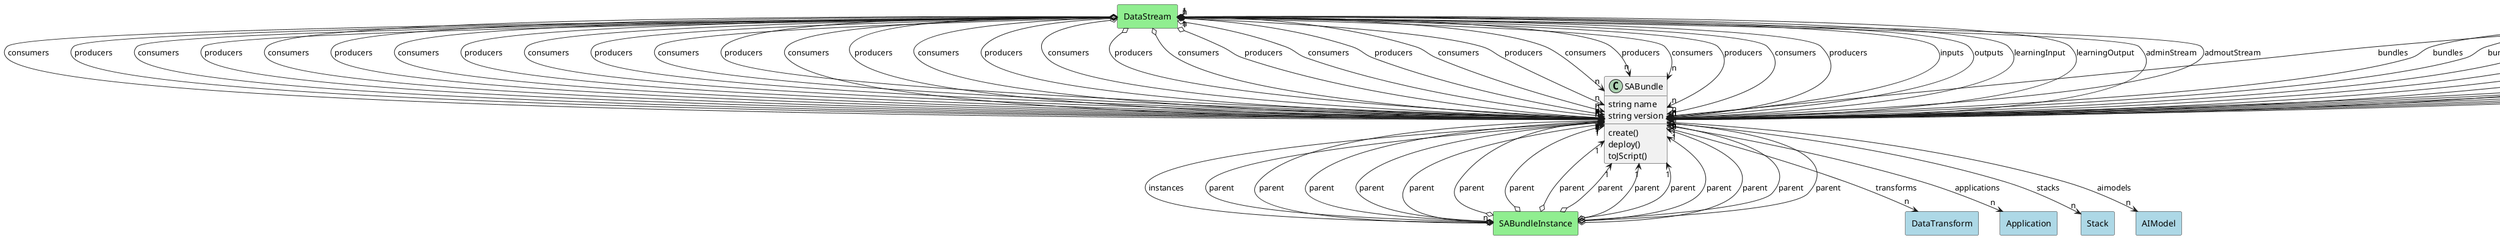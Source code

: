@startuml

class "SABundle" as Model {
 string name
 string version

 create()
 deploy()
 toJScript()
 
}

rectangle "DataStream" as DataStream #lightblue {
}

Model o--> "n" DataStream : inputs


rectangle "DataStream" as DataStream #lightblue {
}

Model o--> "n" DataStream : outputs


rectangle "DataStream" as DataStream #lightblue {
}

Model o--> "1" DataStream : learningInput


rectangle "DataStream" as DataStream #lightblue {
}

Model o--> "1" DataStream : learningOutput


rectangle "DataStream" as DataStream #lightblue {
}

Model o--> "1" DataStream : adminStream


rectangle "DataStream" as DataStream #lightblue {
}

Model o--> "1" DataStream : admoutStream


rectangle "DataTransform" as DataTransform #lightblue {
}

Model o--> "n" DataTransform : transforms


rectangle "Application" as Application #lightblue {
}

Model o--> "n" Application : applications


rectangle "Stack" as Stack #lightblue {
}

Model o--> "n" Stack : stacks


rectangle "AIModel" as AIModel #lightblue {
}

Model o--> "n" AIModel : aimodels


rectangle "SABundleInstance" as SABundleInstance #lightblue {
}

Model *--> "n" SABundleInstance : instances




    rectangle "Capability" as Capability #lightgreen {
    }
    
        Capability   o--> "n" Model : "bundles"
    
    rectangle "DataStream" as DataStream #lightgreen {
    }
    
        DataStream   o--> "n" Model : "consumers"
    
    rectangle "DataStream" as DataStream #lightgreen {
    }
    
        DataStream   o--> "n" Model : "producers"
    
    rectangle "SABundleInstance" as SABundleInstance #lightgreen {
    }
    
        SABundleInstance   o--> "1" Model : "parent"
    
    rectangle "Capability" as Capability #lightgreen {
    }
    
        Capability   o--> "n" Model : "bundles"
    
    rectangle "DataStream" as DataStream #lightgreen {
    }
    
        DataStream   o--> "n" Model : "consumers"
    
    rectangle "DataStream" as DataStream #lightgreen {
    }
    
        DataStream   o--> "n" Model : "producers"
    
    rectangle "SABundleInstance" as SABundleInstance #lightgreen {
    }
    
        SABundleInstance   o--> "1" Model : "parent"
    
    rectangle "Capability" as Capability #lightgreen {
    }
    
        Capability   o--> "n" Model : "bundles"
    
    rectangle "DataStream" as DataStream #lightgreen {
    }
    
        DataStream   o--> "n" Model : "consumers"
    
    rectangle "DataStream" as DataStream #lightgreen {
    }
    
        DataStream   o--> "n" Model : "producers"
    
    rectangle "SABundleInstance" as SABundleInstance #lightgreen {
    }
    
        SABundleInstance   o--> "1" Model : "parent"
    
    rectangle "Capability" as Capability #lightgreen {
    }
    
        Capability   o--> "n" Model : "bundles"
    
    rectangle "DataStream" as DataStream #lightgreen {
    }
    
        DataStream   o--> "n" Model : "consumers"
    
    rectangle "DataStream" as DataStream #lightgreen {
    }
    
        DataStream   o--> "n" Model : "producers"
    
    rectangle "SABundleInstance" as SABundleInstance #lightgreen {
    }
    
        SABundleInstance   o--> "1" Model : "parent"
    
    rectangle "Capability" as Capability #lightgreen {
    }
    
        Capability   o--> "n" Model : "bundles"
    
    rectangle "DataStream" as DataStream #lightgreen {
    }
    
        DataStream   o--> "n" Model : "consumers"
    
    rectangle "DataStream" as DataStream #lightgreen {
    }
    
        DataStream   o--> "n" Model : "producers"
    
    rectangle "SABundleInstance" as SABundleInstance #lightgreen {
    }
    
        SABundleInstance   o--> "1" Model : "parent"
    
    rectangle "Capability" as Capability #lightgreen {
    }
    
        Capability   o--> "n" Model : "bundles"
    
    rectangle "DataStream" as DataStream #lightgreen {
    }
    
        DataStream   o--> "n" Model : "consumers"
    
    rectangle "DataStream" as DataStream #lightgreen {
    }
    
        DataStream   o--> "n" Model : "producers"
    
    rectangle "SABundleInstance" as SABundleInstance #lightgreen {
    }
    
        SABundleInstance   o--> "1" Model : "parent"
    
    rectangle "Capability" as Capability #lightgreen {
    }
    
        Capability   o--> "n" Model : "bundles"
    
    rectangle "DataStream" as DataStream #lightgreen {
    }
    
        DataStream   o--> "n" Model : "consumers"
    
    rectangle "DataStream" as DataStream #lightgreen {
    }
    
        DataStream   o--> "n" Model : "producers"
    
    rectangle "SABundleInstance" as SABundleInstance #lightgreen {
    }
    
        SABundleInstance   o--> "1" Model : "parent"
    
    rectangle "Capability" as Capability #lightgreen {
    }
    
        Capability   o--> "n" Model : "bundles"
    
    rectangle "DataStream" as DataStream #lightgreen {
    }
    
        DataStream   o--> "n" Model : "consumers"
    
    rectangle "DataStream" as DataStream #lightgreen {
    }
    
        DataStream   o--> "n" Model : "producers"
    
    rectangle "SABundleInstance" as SABundleInstance #lightgreen {
    }
    
        SABundleInstance   o--> "1" Model : "parent"
    
    rectangle "Capability" as Capability #lightgreen {
    }
    
        Capability   o--> "n" Model : "bundles"
    
    rectangle "DataStream" as DataStream #lightgreen {
    }
    
        DataStream   o--> "n" Model : "consumers"
    
    rectangle "DataStream" as DataStream #lightgreen {
    }
    
        DataStream   o--> "n" Model : "producers"
    
    rectangle "SABundleInstance" as SABundleInstance #lightgreen {
    }
    
        SABundleInstance   o--> "1" Model : "parent"
    
    rectangle "Capability" as Capability #lightgreen {
    }
    
        Capability   o--> "n" Model : "bundles"
    
    rectangle "DataStream" as DataStream #lightgreen {
    }
    
        DataStream   o--> "n" Model : "consumers"
    
    rectangle "DataStream" as DataStream #lightgreen {
    }
    
        DataStream   o--> "n" Model : "producers"
    
    rectangle "SABundleInstance" as SABundleInstance #lightgreen {
    }
    
        SABundleInstance   o--> "1" Model : "parent"
    
    rectangle "Capability" as Capability #lightgreen {
    }
    
        Capability   o--> "n" Model : "bundles"
    
    rectangle "DataStream" as DataStream #lightgreen {
    }
    
        DataStream   o--> "n" Model : "consumers"
    
    rectangle "DataStream" as DataStream #lightgreen {
    }
    
        DataStream   o--> "n" Model : "producers"
    
    rectangle "SABundleInstance" as SABundleInstance #lightgreen {
    }
    
        SABundleInstance   o--> "1" Model : "parent"
    
    rectangle "Capability" as Capability #lightgreen {
    }
    
        Capability   o--> "n" Model : "bundles"
    
    rectangle "DataStream" as DataStream #lightgreen {
    }
    
        DataStream   o--> "n" Model : "consumers"
    
    rectangle "DataStream" as DataStream #lightgreen {
    }
    
        DataStream   o--> "n" Model : "producers"
    
    rectangle "SABundleInstance" as SABundleInstance #lightgreen {
    }
    
        SABundleInstance   o--> "1" Model : "parent"
    
    rectangle "Capability" as Capability #lightgreen {
    }
    
        Capability   o--> "n" Model : "bundles"
    
    rectangle "DataStream" as DataStream #lightgreen {
    }
    
        DataStream   o--> "n" Model : "consumers"
    
    rectangle "DataStream" as DataStream #lightgreen {
    }
    
        DataStream   o--> "n" Model : "producers"
    
    rectangle "SABundleInstance" as SABundleInstance #lightgreen {
    }
    
        SABundleInstance   o--> "1" Model : "parent"
    
    rectangle "Capability" as Capability #lightgreen {
    }
    
        Capability   o--> "n" Model : "bundles"
    
    rectangle "DataStream" as DataStream #lightgreen {
    }
    
        DataStream   o--> "n" Model : "consumers"
    
    rectangle "DataStream" as DataStream #lightgreen {
    }
    
        DataStream   o--> "n" Model : "producers"
    
    rectangle "SABundleInstance" as SABundleInstance #lightgreen {
    }
    
        SABundleInstance   o--> "1" Model : "parent"
    
    rectangle "Capability" as Capability #lightgreen {
    }
    
        Capability   o--> "n" Model : "bundles"
    
    rectangle "DataStream" as DataStream #lightgreen {
    }
    
        DataStream   o--> "n" Model : "consumers"
    
    rectangle "DataStream" as DataStream #lightgreen {
    }
    
        DataStream   o--> "n" Model : "producers"
    
    rectangle "SABundleInstance" as SABundleInstance #lightgreen {
    }
    
        SABundleInstance   o--> "1" Model : "parent"
    

@enduml
